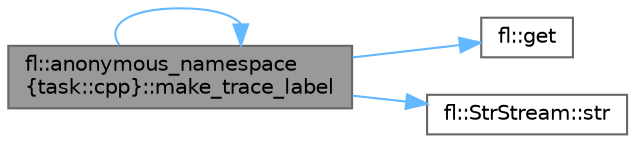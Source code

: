 digraph "fl::anonymous_namespace{task::cpp}::make_trace_label"
{
 // INTERACTIVE_SVG=YES
 // LATEX_PDF_SIZE
  bgcolor="transparent";
  edge [fontname=Helvetica,fontsize=10,labelfontname=Helvetica,labelfontsize=10];
  node [fontname=Helvetica,fontsize=10,shape=box,height=0.2,width=0.4];
  rankdir="LR";
  Node1 [id="Node000001",label="fl::anonymous_namespace\l\{task::cpp\}::make_trace_label",height=0.2,width=0.4,color="gray40", fillcolor="grey60", style="filled", fontcolor="black",tooltip=" "];
  Node1 -> Node2 [id="edge1_Node000001_Node000002",color="steelblue1",style="solid",tooltip=" "];
  Node2 [id="Node000002",label="fl::get",height=0.2,width=0.4,color="grey40", fillcolor="white", style="filled",URL="$d4/d36/namespacefl_aaad7bab3a46c3353c72c671c8372be3e.html#aaad7bab3a46c3353c72c671c8372be3e",tooltip=" "];
  Node1 -> Node1 [id="edge2_Node000001_Node000001",color="steelblue1",style="solid",tooltip=" "];
  Node1 -> Node3 [id="edge3_Node000001_Node000003",color="steelblue1",style="solid",tooltip=" "];
  Node3 [id="Node000003",label="fl::StrStream::str",height=0.2,width=0.4,color="grey40", fillcolor="white", style="filled",URL="$d4/dc6/classfl_1_1_str_stream_a7d3a31207341b3c08c26551d824861a4.html#a7d3a31207341b3c08c26551d824861a4",tooltip=" "];
}
